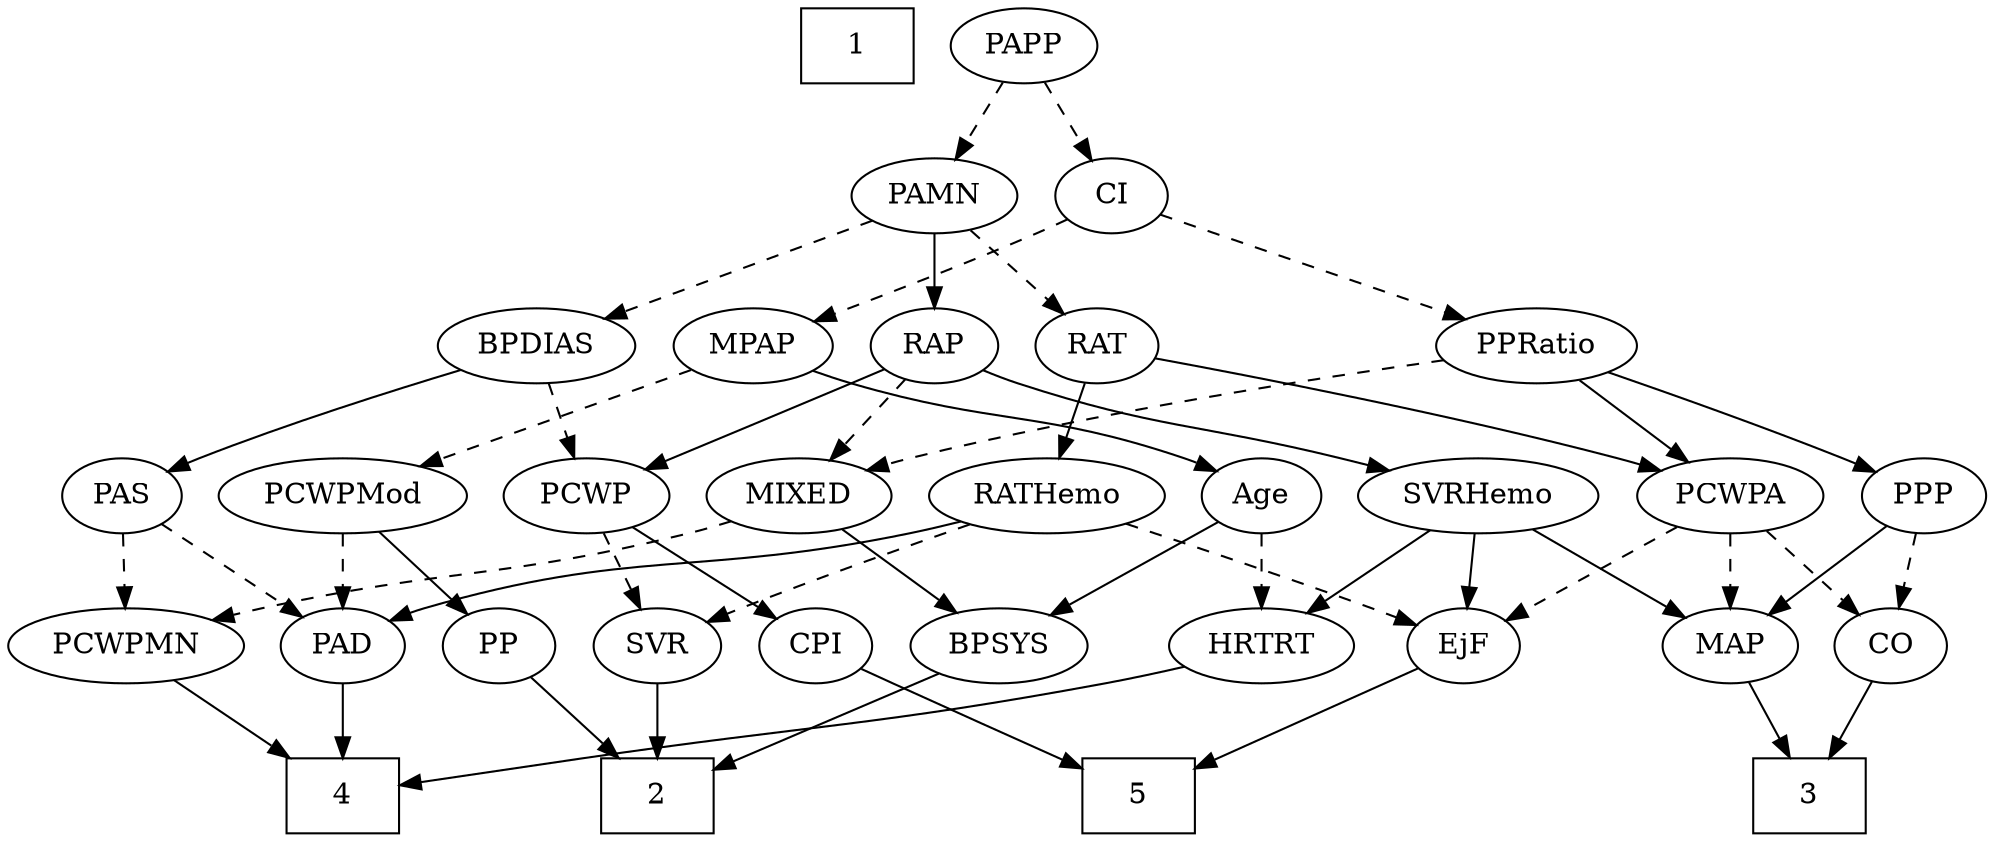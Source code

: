 strict digraph {
	graph [bb="0,0,842,396"];
	node [label="\N"];
	1	[height=0.5,
		pos="388,378",
		shape=box,
		width=0.75];
	2	[height=0.5,
		pos="712,18",
		shape=box,
		width=0.75];
	3	[height=0.5,
		pos="76,18",
		shape=box,
		width=0.75];
	4	[height=0.5,
		pos="509,18",
		shape=box,
		width=0.75];
	5	[height=0.5,
		pos="227,18",
		shape=box,
		width=0.75];
	Age	[height=0.5,
		pos="693,162",
		width=0.75];
	BPSYS	[height=0.5,
		pos="712,90",
		width=1.0471];
	Age -> BPSYS	[pos="e,707.31,108.28 697.6,144.05 699.71,136.26 702.28,126.82 704.65,118.08",
		style=solid];
	HRTRT	[height=0.5,
		pos="348,90",
		width=1.1013];
	Age -> HRTRT	[pos="e,377.26,102.2 672.48,150 667.53,147.72 662.17,145.54 657,144 545.19,110.71 510.43,135.25 397,108 393.66,107.2 390.23,106.26 386.8,\
105.24",
		style=dashed];
	EjF	[height=0.5,
		pos="191,90",
		width=0.75];
	EjF -> 5	[pos="e,218.19,36.124 199.35,72.765 203.54,64.611 208.73,54.529 213.47,45.307",
		style=solid];
	RAP	[height=0.5,
		pos="425,234",
		width=0.77632];
	MIXED	[height=0.5,
		pos="608,162",
		width=1.1193];
	RAP -> MIXED	[pos="e,577.46,173.75 446.78,222.63 451.75,220.37 457.03,218.04 462,216 481.5,208 531.61,190.01 567.69,177.21",
		style=dashed];
	SVRHemo	[height=0.5,
		pos="224,162",
		width=1.3902];
	RAP -> SVRHemo	[pos="e,258.96,175.03 401.08,224.49 393.4,221.77 384.84,218.75 377,216 340.49,203.21 299.02,188.86 268.48,178.32",
		style=solid];
	PCWP	[height=0.5,
		pos="443,162",
		width=0.97491];
	RAP -> PCWP	[pos="e,438.56,180.28 429.36,216.05 431.36,208.26 433.79,198.82 436.04,190.08",
		style=solid];
	MIXED -> BPSYS	[pos="e,691.09,105.08 629.3,146.67 644.68,136.31 665.65,122.2 682.63,110.77",
		style=solid];
	PCWPMN	[height=0.5,
		pos="606,90",
		width=1.3902];
	MIXED -> PCWPMN	[pos="e,606.49,108.1 607.51,143.7 607.29,135.98 607.02,126.71 606.77,118.11",
		style=dashed];
	MPAP	[height=0.5,
		pos="693,234",
		width=0.97491];
	MPAP -> Age	[pos="e,693,180.1 693,215.7 693,207.98 693,198.71 693,190.11",
		style=solid];
	PCWPMod	[height=0.5,
		pos="790,162",
		width=1.4443];
	MPAP -> PCWPMod	[pos="e,768.37,178.61 712.63,218.83 726.27,208.99 744.7,195.69 760.15,184.54",
		style=dashed];
	BPSYS -> 2	[pos="e,712,36.104 712,71.697 712,63.983 712,54.712 712,46.112",
		style=solid];
	PAD	[height=0.5,
		pos="509,90",
		width=0.79437];
	PAD -> 4	[pos="e,509,36.104 509,71.697 509,63.983 509,54.712 509,46.112",
		style=solid];
	CO	[height=0.5,
		pos="38,90",
		width=0.75];
	CO -> 3	[pos="e,66.704,36.124 46.813,72.765 51.286,64.525 56.828,54.317 61.877,45.016",
		style=solid];
	PAS	[height=0.5,
		pos="523,162",
		width=0.75];
	PAS -> PAD	[pos="e,512.46,108.28 519.61,144.05 518.07,136.35 516.21,127.03 514.47,118.36",
		style=dashed];
	PAS -> PCWPMN	[pos="e,587.32,106.76 539.4,147.17 550.82,137.54 566.31,124.47 579.48,113.37",
		style=dashed];
	PAMN	[height=0.5,
		pos="425,306",
		width=1.011];
	PAMN -> RAP	[pos="e,425,252.1 425,287.7 425,279.98 425,270.71 425,262.11",
		style=solid];
	RAT	[height=0.5,
		pos="341,234",
		width=0.75827];
	PAMN -> RAT	[pos="e,357.36,248.64 407.19,290.15 394.98,279.98 378.65,266.37 365.26,255.21",
		style=dashed];
	BPDIAS	[height=0.5,
		pos="513,234",
		width=1.1735];
	PAMN -> BPDIAS	[pos="e,493.76,250.31 443.66,290.15 455.86,280.45 472,267.61 485.64,256.76",
		style=dashed];
	RATHemo	[height=0.5,
		pos="341,162",
		width=1.3721];
	RATHemo -> EjF	[pos="e,212.31,101.09 311.45,147.32 288.42,136.65 255.66,121.43 227,108 225.22,107.16 223.38,106.3 221.53,105.43",
		style=dashed];
	RATHemo -> PAD	[pos="e,486.55,101.19 373.18,148.23 399.56,137.68 437.83,122.18 471,108 473.05,107.12 475.16,106.21 477.29,105.28",
		style=solid];
	SVR	[height=0.5,
		pos="434,90",
		width=0.77632];
	RATHemo -> SVR	[pos="e,416.54,104.14 361.64,145.46 375.42,135.09 393.64,121.38 408.35,110.31",
		style=dashed];
	CPI	[height=0.5,
		pos="263,90",
		width=0.75];
	CPI -> 5	[pos="e,235.81,36.124 254.65,72.765 250.46,64.611 245.27,54.529 240.53,45.307",
		style=solid];
	RAT -> RATHemo	[pos="e,341,180.1 341,215.7 341,207.98 341,198.71 341,190.11",
		style=solid];
	PCWPA	[height=0.5,
		pos="114,162",
		width=1.1555];
	RAT -> PCWPA	[pos="e,145.78,173.75 316.44,225.85 282.36,215.88 218.84,197.08 165,180 161.89,179.01 158.67,177.98 155.44,176.93",
		style=solid];
	SVR -> 2	[pos="e,684.74,23.038 455.6,78.139 460.58,75.901 465.91,73.708 471,72 541.38,48.396 626.91,32.463 674.82,24.631",
		style=solid];
	PCWPMod -> PAD	[pos="e,530.78,101.75 751.39,149.76 743.99,147.74 736.27,145.73 729,144 648.78,124.92 625.58,132.99 547,108 544.73,107.28 542.42,106.46 \
540.11,105.59",
		style=dashed];
	PP	[height=0.5,
		pos="795,90",
		width=0.75];
	PCWPMod -> PP	[pos="e,793.78,108.1 791.24,143.7 791.79,135.98 792.45,126.71 793.06,118.11",
		style=solid];
	PCWPA -> EjF	[pos="e,175.53,105.07 131.09,145.46 141.89,135.65 155.98,122.83 167.79,112.1",
		style=dashed];
	PCWPA -> CO	[pos="e,53.271,105.07 97.133,145.46 86.474,135.65 72.561,122.83 60.909,112.1",
		style=dashed];
	MAP	[height=0.5,
		pos="114,90",
		width=0.84854];
	PCWPA -> MAP	[pos="e,114,108.1 114,143.7 114,135.98 114,126.71 114,118.11",
		style=dashed];
	PCWPMN -> 4	[pos="e,532.85,36.211 584.47,73.465 571.69,64.239 555.24,52.368 540.96,42.064",
		style=solid];
	SVRHemo -> EjF	[pos="e,198.69,107.31 216.01,144.05 212.1,135.77 207.32,125.62 202.99,116.42",
		style=solid];
	SVRHemo -> MAP	[pos="e,134.24,103.88 200.4,145.98 183.63,135.31 161,120.91 143.1,109.52",
		style=solid];
	SVRHemo -> HRTRT	[pos="e,324.02,104.54 249.69,146.5 268.64,135.8 294.57,121.16 315.04,109.6",
		style=solid];
	BPDIAS -> PAS	[pos="e,520.56,180.1 515.47,215.7 516.57,207.98 517.9,198.71 519.13,190.11",
		style=solid];
	BPDIAS -> PCWP	[pos="e,458.34,178.34 497.12,217.12 487.77,207.77 475.79,195.79 465.49,185.49",
		style=dashed];
	MAP -> 3	[pos="e,85.296,36.124 105.19,72.765 100.71,64.525 95.172,54.317 90.123,45.016",
		style=solid];
	PP -> 2	[pos="e,732.18,36.019 778.6,75.17 767.57,65.865 752.74,53.363 739.88,42.516",
		style=solid];
	PPP	[height=0.5,
		pos="27,162",
		width=0.75];
	PPP -> CO	[pos="e,35.285,108.28 29.663,144.05 30.874,136.35 32.339,127.03 33.7,118.36",
		style=dashed];
	PPP -> MAP	[pos="e,96.682,104.93 43.774,147.5 56.488,137.27 74.173,123.04 88.615,111.42",
		style=solid];
	PPRatio	[height=0.5,
		pos="185,234",
		width=1.1013];
	PPRatio -> MIXED	[pos="e,578.48,174.27 222.2,227.73 316.73,214.34 558.74,180.06 559,180 562.19,179.23 565.47,178.33 568.75,177.36",
		style=dashed];
	PPRatio -> PCWPA	[pos="e,130.21,178.98 169.24,217.46 159.91,208.26 147.9,196.42 137.46,186.13",
		style=solid];
	PPRatio -> PPP	[pos="e,48.269,173.18 156.78,221.04 131.99,210.46 94.971,194.49 63,180 61.206,179.19 59.365,178.34 57.51,177.49",
		style=solid];
	PCWP -> CPI	[pos="e,284.17,101.41 415.58,150.29 410.09,148.18 404.37,146 399,144 354.74,127.49 342.63,126.11 299,108 297.18,107.24 295.32,106.45 293.45,\
105.63",
		style=solid];
	PCWP -> SVR	[pos="e,436.2,108.1 440.78,143.7 439.78,135.98 438.59,126.71 437.49,118.11",
		style=dashed];
	CI	[height=0.5,
		pos="506,306",
		width=0.75];
	CI -> MPAP	[pos="e,665.32,245.36 528.93,296.42 560.53,284.59 617.85,263.13 655.68,248.97",
		style=dashed];
	CI -> PPRatio	[pos="e,221.94,240.66 485.43,294.18 480.48,291.88 475.13,289.66 470,288 426.5,273.94 301.21,253.15 232.12,242.25",
		style=dashed];
	PAPP	[height=0.5,
		pos="465,378",
		width=0.88464];
	PAPP -> PAMN	[pos="e,434.5,323.63 455.72,360.76 450.95,352.4 445.01,342.02 439.63,332.61",
		style=dashed];
	PAPP -> CI	[pos="e,496.54,323.15 474.51,360.76 479.53,352.19 485.8,341.49 491.42,331.9",
		style=dashed];
	HRTRT -> 4	[pos="e,481.95,30.76 375.68,76.967 402.41,65.342 443.07,47.666 472.46,34.889",
		style=solid];
}
